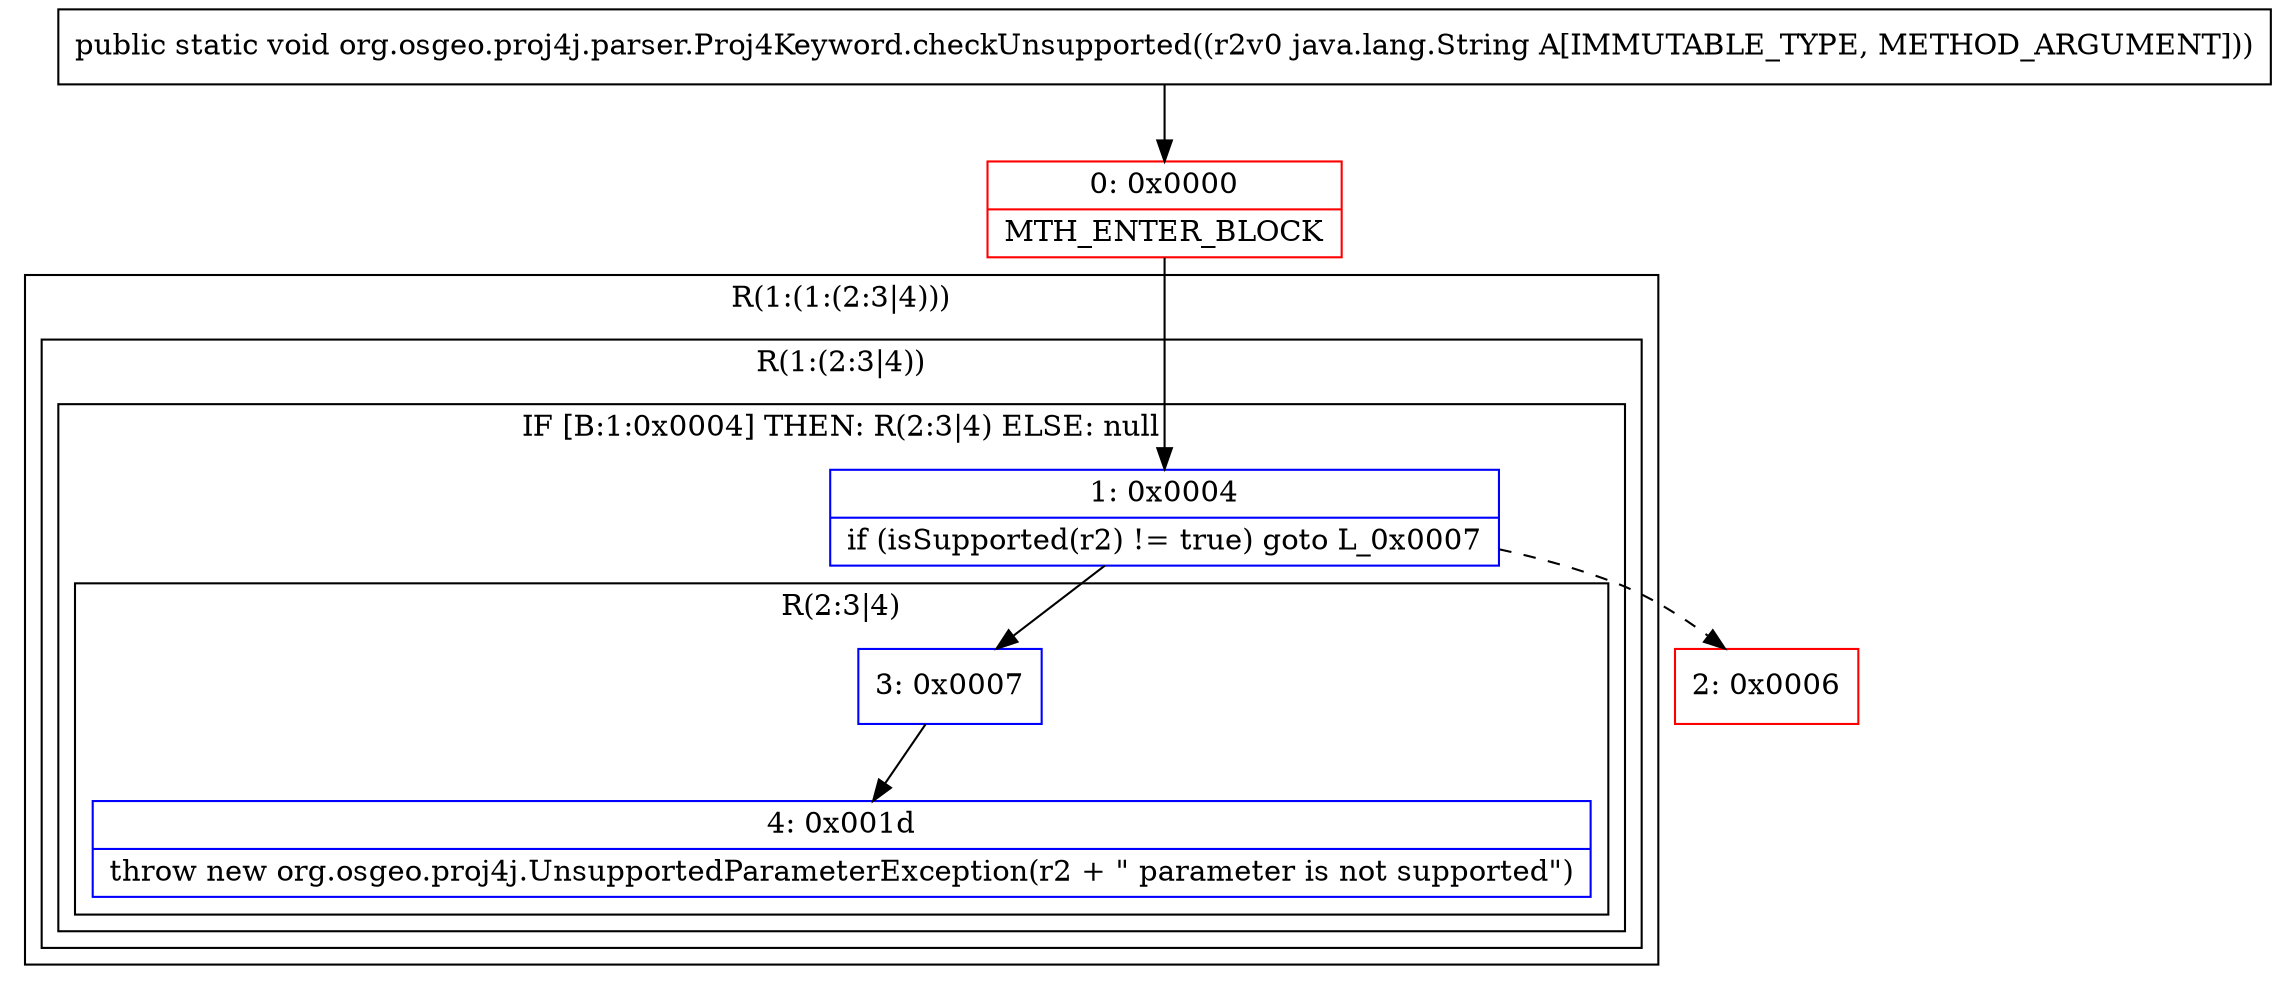 digraph "CFG fororg.osgeo.proj4j.parser.Proj4Keyword.checkUnsupported(Ljava\/lang\/String;)V" {
subgraph cluster_Region_1912896028 {
label = "R(1:(1:(2:3|4)))";
node [shape=record,color=blue];
subgraph cluster_Region_2093330694 {
label = "R(1:(2:3|4))";
node [shape=record,color=blue];
subgraph cluster_IfRegion_134827346 {
label = "IF [B:1:0x0004] THEN: R(2:3|4) ELSE: null";
node [shape=record,color=blue];
Node_1 [shape=record,label="{1\:\ 0x0004|if (isSupported(r2) != true) goto L_0x0007\l}"];
subgraph cluster_Region_1387706186 {
label = "R(2:3|4)";
node [shape=record,color=blue];
Node_3 [shape=record,label="{3\:\ 0x0007}"];
Node_4 [shape=record,label="{4\:\ 0x001d|throw new org.osgeo.proj4j.UnsupportedParameterException(r2 + \" parameter is not supported\")\l}"];
}
}
}
}
Node_0 [shape=record,color=red,label="{0\:\ 0x0000|MTH_ENTER_BLOCK\l}"];
Node_2 [shape=record,color=red,label="{2\:\ 0x0006}"];
MethodNode[shape=record,label="{public static void org.osgeo.proj4j.parser.Proj4Keyword.checkUnsupported((r2v0 java.lang.String A[IMMUTABLE_TYPE, METHOD_ARGUMENT])) }"];
MethodNode -> Node_0;
Node_1 -> Node_2[style=dashed];
Node_1 -> Node_3;
Node_3 -> Node_4;
Node_0 -> Node_1;
}


